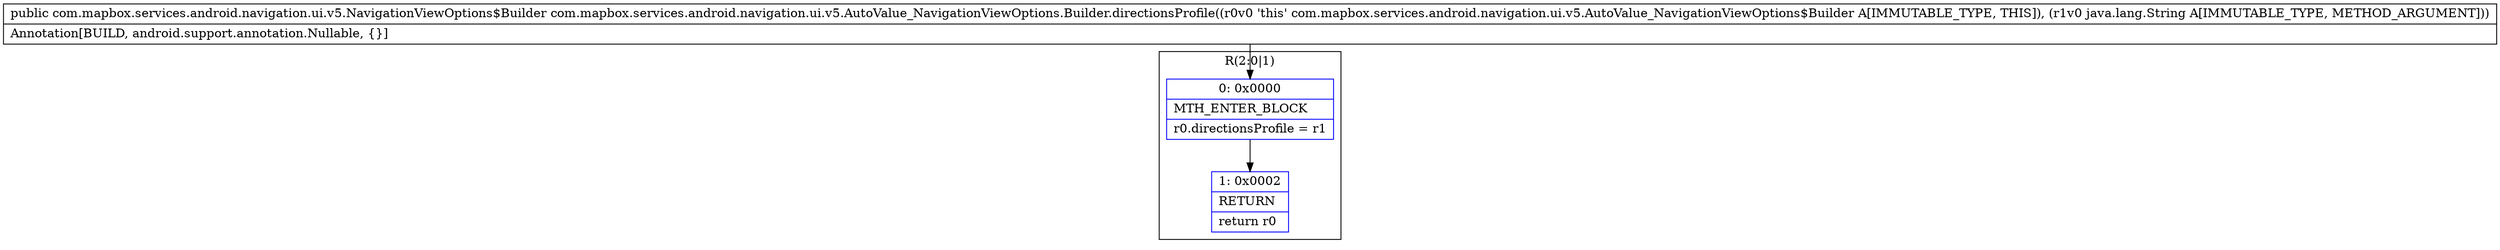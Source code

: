 digraph "CFG forcom.mapbox.services.android.navigation.ui.v5.AutoValue_NavigationViewOptions.Builder.directionsProfile(Ljava\/lang\/String;)Lcom\/mapbox\/services\/android\/navigation\/ui\/v5\/NavigationViewOptions$Builder;" {
subgraph cluster_Region_1486776624 {
label = "R(2:0|1)";
node [shape=record,color=blue];
Node_0 [shape=record,label="{0\:\ 0x0000|MTH_ENTER_BLOCK\l|r0.directionsProfile = r1\l}"];
Node_1 [shape=record,label="{1\:\ 0x0002|RETURN\l|return r0\l}"];
}
MethodNode[shape=record,label="{public com.mapbox.services.android.navigation.ui.v5.NavigationViewOptions$Builder com.mapbox.services.android.navigation.ui.v5.AutoValue_NavigationViewOptions.Builder.directionsProfile((r0v0 'this' com.mapbox.services.android.navigation.ui.v5.AutoValue_NavigationViewOptions$Builder A[IMMUTABLE_TYPE, THIS]), (r1v0 java.lang.String A[IMMUTABLE_TYPE, METHOD_ARGUMENT]))  | Annotation[BUILD, android.support.annotation.Nullable, \{\}]\l}"];
MethodNode -> Node_0;
Node_0 -> Node_1;
}

